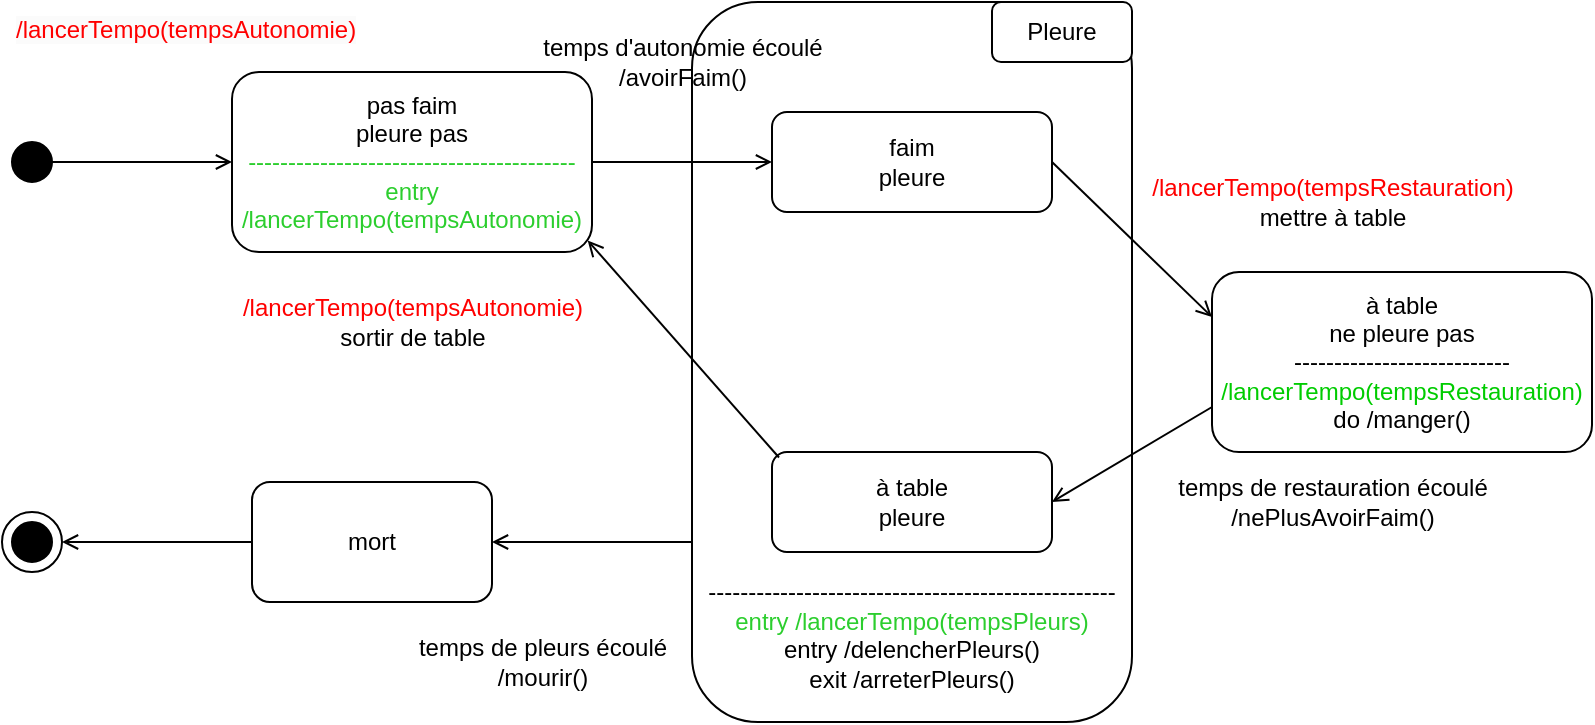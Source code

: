 <mxfile version="22.1.2" type="device">
  <diagram name="Page-1" id="5JJXpEa-IAsGcOUEe2H3">
    <mxGraphModel dx="455" dy="688" grid="1" gridSize="10" guides="1" tooltips="1" connect="1" arrows="1" fold="1" page="1" pageScale="1" pageWidth="827" pageHeight="1169" math="0" shadow="0">
      <root>
        <mxCell id="0" />
        <mxCell id="1" parent="0" />
        <mxCell id="OW2liNCIqIWEQT1HGxbS-15" value="" style="ellipse;whiteSpace=wrap;html=1;aspect=fixed;fillColor=none;gradientColor=default;" vertex="1" parent="1">
          <mxGeometry x="25" y="275" width="30" height="30" as="geometry" />
        </mxCell>
        <mxCell id="OW2liNCIqIWEQT1HGxbS-4" value="&lt;br&gt;&lt;br&gt;&lt;br&gt;&lt;br&gt;&lt;br&gt;&lt;br&gt;&lt;br&gt;&lt;br&gt;&lt;br&gt;&lt;br&gt;&lt;br&gt;&lt;br&gt;&lt;br&gt;&lt;br&gt;&lt;br&gt;&lt;br&gt;&lt;br&gt;&lt;br&gt;&lt;br&gt;---------------------------------------------------&lt;br&gt;&lt;font color=&quot;#2cce2e&quot;&gt;entry /lancerTempo(tempsPleurs)&lt;/font&gt;&lt;br&gt;entry /delencherPleurs()&lt;br style=&quot;border-color: var(--border-color);&quot;&gt;exit /arreterPleurs()" style="rounded=1;whiteSpace=wrap;html=1;" vertex="1" parent="1">
          <mxGeometry x="370" y="20" width="220" height="360" as="geometry" />
        </mxCell>
        <mxCell id="OW2liNCIqIWEQT1HGxbS-5" value="Pleure" style="rounded=1;whiteSpace=wrap;html=1;" vertex="1" parent="1">
          <mxGeometry x="520" y="20" width="70" height="30" as="geometry" />
        </mxCell>
        <mxCell id="q0ZbsbB0DwCgqFYY0SNr-1" value="" style="ellipse;whiteSpace=wrap;html=1;aspect=fixed;fillColor=#000000;" parent="1" vertex="1">
          <mxGeometry x="30" y="90" width="20" height="20" as="geometry" />
        </mxCell>
        <mxCell id="q0ZbsbB0DwCgqFYY0SNr-3" value="" style="endArrow=open;html=1;rounded=0;exitX=1;exitY=0.5;exitDx=0;exitDy=0;entryX=0;entryY=0.5;entryDx=0;entryDy=0;endFill=0;" parent="1" source="q0ZbsbB0DwCgqFYY0SNr-1" target="q0ZbsbB0DwCgqFYY0SNr-4" edge="1">
          <mxGeometry width="50" height="50" relative="1" as="geometry">
            <mxPoint x="130" y="200" as="sourcePoint" />
            <mxPoint x="180" y="100" as="targetPoint" />
          </mxGeometry>
        </mxCell>
        <mxCell id="q0ZbsbB0DwCgqFYY0SNr-4" value="pas faim&lt;br&gt;pleure pas&lt;br&gt;&lt;font color=&quot;#2cce2e&quot;&gt;-----------------------------------------&lt;br&gt;entry&lt;br&gt;/lancerTempo(tempsAutonomie)&lt;/font&gt;" style="rounded=1;whiteSpace=wrap;html=1;" parent="1" vertex="1">
          <mxGeometry x="140" y="55" width="180" height="90" as="geometry" />
        </mxCell>
        <mxCell id="q0ZbsbB0DwCgqFYY0SNr-5" value="faim&lt;br&gt;pleure" style="rounded=1;whiteSpace=wrap;html=1;" parent="1" vertex="1">
          <mxGeometry x="410" y="75" width="140" height="50" as="geometry" />
        </mxCell>
        <mxCell id="q0ZbsbB0DwCgqFYY0SNr-7" value="à table&lt;br&gt;pleure" style="rounded=1;whiteSpace=wrap;html=1;" parent="1" vertex="1">
          <mxGeometry x="410" y="245" width="140" height="50" as="geometry" />
        </mxCell>
        <mxCell id="q0ZbsbB0DwCgqFYY0SNr-9" value="" style="endArrow=open;html=1;rounded=0;exitX=1;exitY=0.5;exitDx=0;exitDy=0;entryX=0;entryY=0.5;entryDx=0;entryDy=0;endFill=0;" parent="1" source="q0ZbsbB0DwCgqFYY0SNr-4" target="q0ZbsbB0DwCgqFYY0SNr-5" edge="1">
          <mxGeometry width="50" height="50" relative="1" as="geometry">
            <mxPoint x="130" y="110" as="sourcePoint" />
            <mxPoint x="220" y="110" as="targetPoint" />
          </mxGeometry>
        </mxCell>
        <mxCell id="q0ZbsbB0DwCgqFYY0SNr-10" value="" style="endArrow=open;html=1;rounded=0;exitX=1;exitY=0.5;exitDx=0;exitDy=0;entryX=0;entryY=0.25;entryDx=0;entryDy=0;endFill=0;" parent="1" source="q0ZbsbB0DwCgqFYY0SNr-5" target="OW2liNCIqIWEQT1HGxbS-8" edge="1">
          <mxGeometry width="50" height="50" relative="1" as="geometry">
            <mxPoint x="540" y="100" as="sourcePoint" />
            <mxPoint x="653.96" y="162.22" as="targetPoint" />
          </mxGeometry>
        </mxCell>
        <mxCell id="q0ZbsbB0DwCgqFYY0SNr-11" value="" style="endArrow=open;html=1;rounded=0;exitX=0;exitY=0.75;exitDx=0;exitDy=0;endFill=0;entryX=1;entryY=0.5;entryDx=0;entryDy=0;" parent="1" source="OW2liNCIqIWEQT1HGxbS-8" target="q0ZbsbB0DwCgqFYY0SNr-7" edge="1">
          <mxGeometry width="50" height="50" relative="1" as="geometry">
            <mxPoint x="540" y="230" as="sourcePoint" />
            <mxPoint x="653.24" y="217.54" as="targetPoint" />
          </mxGeometry>
        </mxCell>
        <mxCell id="q0ZbsbB0DwCgqFYY0SNr-15" value="" style="endArrow=open;html=1;rounded=0;entryX=0.988;entryY=0.936;entryDx=0;entryDy=0;entryPerimeter=0;exitX=0.025;exitY=0.055;exitDx=0;exitDy=0;exitPerimeter=0;endFill=0;" parent="1" source="q0ZbsbB0DwCgqFYY0SNr-7" target="q0ZbsbB0DwCgqFYY0SNr-4" edge="1">
          <mxGeometry width="50" height="50" relative="1" as="geometry">
            <mxPoint x="410" y="200" as="sourcePoint" />
            <mxPoint x="327" y="213" as="targetPoint" />
          </mxGeometry>
        </mxCell>
        <mxCell id="q0ZbsbB0DwCgqFYY0SNr-16" value="temps d&#39;autonomie écoulé&lt;br&gt;/avoirFaim()" style="text;html=1;align=center;verticalAlign=middle;resizable=0;points=[];autosize=1;strokeColor=none;fillColor=none;" parent="1" vertex="1">
          <mxGeometry x="285" y="30" width="160" height="40" as="geometry" />
        </mxCell>
        <mxCell id="q0ZbsbB0DwCgqFYY0SNr-24" value="&lt;font color=&quot;#ff0000&quot;&gt;/lancerTempo(tempsAutonomie)&lt;/font&gt;&lt;br&gt;sortir de table" style="text;html=1;align=center;verticalAlign=middle;resizable=0;points=[];autosize=1;strokeColor=none;fillColor=none;" parent="1" vertex="1">
          <mxGeometry x="135" y="160" width="190" height="40" as="geometry" />
        </mxCell>
        <mxCell id="OW2liNCIqIWEQT1HGxbS-3" value="&lt;span style=&quot;font-family: Helvetica; font-size: 12px; font-style: normal; font-variant-ligatures: normal; font-variant-caps: normal; font-weight: 400; letter-spacing: normal; orphans: 2; text-align: center; text-indent: 0px; text-transform: none; widows: 2; word-spacing: 0px; -webkit-text-stroke-width: 0px; background-color: rgb(251, 251, 251); text-decoration-thickness: initial; text-decoration-style: initial; text-decoration-color: initial; float: none; display: inline !important;&quot;&gt;&lt;font color=&quot;#ff0000&quot;&gt;/lancerTempo(tempsAutonomie)&lt;/font&gt;&lt;/span&gt;" style="text;whiteSpace=wrap;html=1;" vertex="1" parent="1">
          <mxGeometry x="30" y="20" width="180" height="30" as="geometry" />
        </mxCell>
        <mxCell id="OW2liNCIqIWEQT1HGxbS-7" value="mort" style="rounded=1;whiteSpace=wrap;html=1;" vertex="1" parent="1">
          <mxGeometry x="150" y="260" width="120" height="60" as="geometry" />
        </mxCell>
        <mxCell id="OW2liNCIqIWEQT1HGxbS-8" value="à table&lt;br&gt;ne pleure pas&lt;br&gt;---------------------------&lt;br&gt;&lt;font color=&quot;#00cc00&quot;&gt;/lancerTempo(tempsRestauration)&lt;/font&gt;&lt;br&gt;do /manger()" style="rounded=1;whiteSpace=wrap;html=1;" vertex="1" parent="1">
          <mxGeometry x="630" y="155" width="190" height="90" as="geometry" />
        </mxCell>
        <mxCell id="OW2liNCIqIWEQT1HGxbS-9" value="temps de pleurs écoulé&lt;br&gt;/mourir()" style="text;html=1;align=center;verticalAlign=middle;resizable=0;points=[];autosize=1;strokeColor=none;fillColor=none;" vertex="1" parent="1">
          <mxGeometry x="220" y="330" width="150" height="40" as="geometry" />
        </mxCell>
        <mxCell id="OW2liNCIqIWEQT1HGxbS-10" value="temps de restauration écoulé&lt;br&gt;/nePlusAvoirFaim()" style="text;html=1;align=center;verticalAlign=middle;resizable=0;points=[];autosize=1;strokeColor=none;fillColor=none;" vertex="1" parent="1">
          <mxGeometry x="600" y="250" width="180" height="40" as="geometry" />
        </mxCell>
        <mxCell id="OW2liNCIqIWEQT1HGxbS-11" value="&lt;font color=&quot;#ff0000&quot;&gt;/lancerTempo(tempsRestauration)&lt;/font&gt;&lt;br&gt;mettre à table" style="text;html=1;align=center;verticalAlign=middle;resizable=0;points=[];autosize=1;strokeColor=none;fillColor=none;" vertex="1" parent="1">
          <mxGeometry x="590" y="100" width="200" height="40" as="geometry" />
        </mxCell>
        <mxCell id="OW2liNCIqIWEQT1HGxbS-12" value="" style="endArrow=open;html=1;rounded=0;exitX=0;exitY=0.75;exitDx=0;exitDy=0;endFill=0;entryX=1;entryY=0.5;entryDx=0;entryDy=0;" edge="1" parent="1" source="OW2liNCIqIWEQT1HGxbS-4" target="OW2liNCIqIWEQT1HGxbS-7">
          <mxGeometry width="50" height="50" relative="1" as="geometry">
            <mxPoint x="424" y="258" as="sourcePoint" />
            <mxPoint x="290" y="290" as="targetPoint" />
          </mxGeometry>
        </mxCell>
        <mxCell id="OW2liNCIqIWEQT1HGxbS-13" value="" style="endArrow=open;html=1;rounded=0;exitX=0;exitY=0.5;exitDx=0;exitDy=0;endFill=0;entryX=1;entryY=0.5;entryDx=0;entryDy=0;" edge="1" parent="1" source="OW2liNCIqIWEQT1HGxbS-7" target="OW2liNCIqIWEQT1HGxbS-15">
          <mxGeometry width="50" height="50" relative="1" as="geometry">
            <mxPoint x="380" y="300" as="sourcePoint" />
            <mxPoint x="160" y="310" as="targetPoint" />
          </mxGeometry>
        </mxCell>
        <mxCell id="OW2liNCIqIWEQT1HGxbS-14" value="" style="ellipse;whiteSpace=wrap;html=1;aspect=fixed;fillColor=#000000;" vertex="1" parent="1">
          <mxGeometry x="30" y="280" width="20" height="20" as="geometry" />
        </mxCell>
      </root>
    </mxGraphModel>
  </diagram>
</mxfile>

